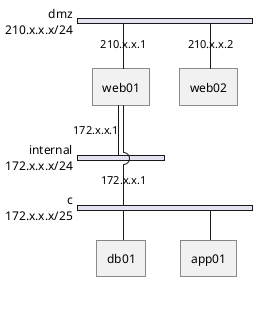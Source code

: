 {
  "sha1": "blvja6trb3jytgl85eqmoux4qghq579",
  "insertion": {
    "when": "2024-05-30T20:48:22.114Z",
    "url": "https://forum.plantuml.net/12055/drawing-issue-multinetwork-diag",
    "user": "plantuml@gmail.com"
  }
}
@startuml
nwdiag {
network dmz {
      address = "210.x.x.x/24"

      web01 [address = "210.x.x.1"];
      web02 [address = "210.x.x.2"];
  }
  network internal {
      address = "172.x.x.x/24";

      web01 [address = "172.x.x.1"];
    
  }
network c {
      address = "172.x.x.x/25";

      web01 [address = "172.x.x.1"];
      db01;
      app01;
  }
}
@enduml
